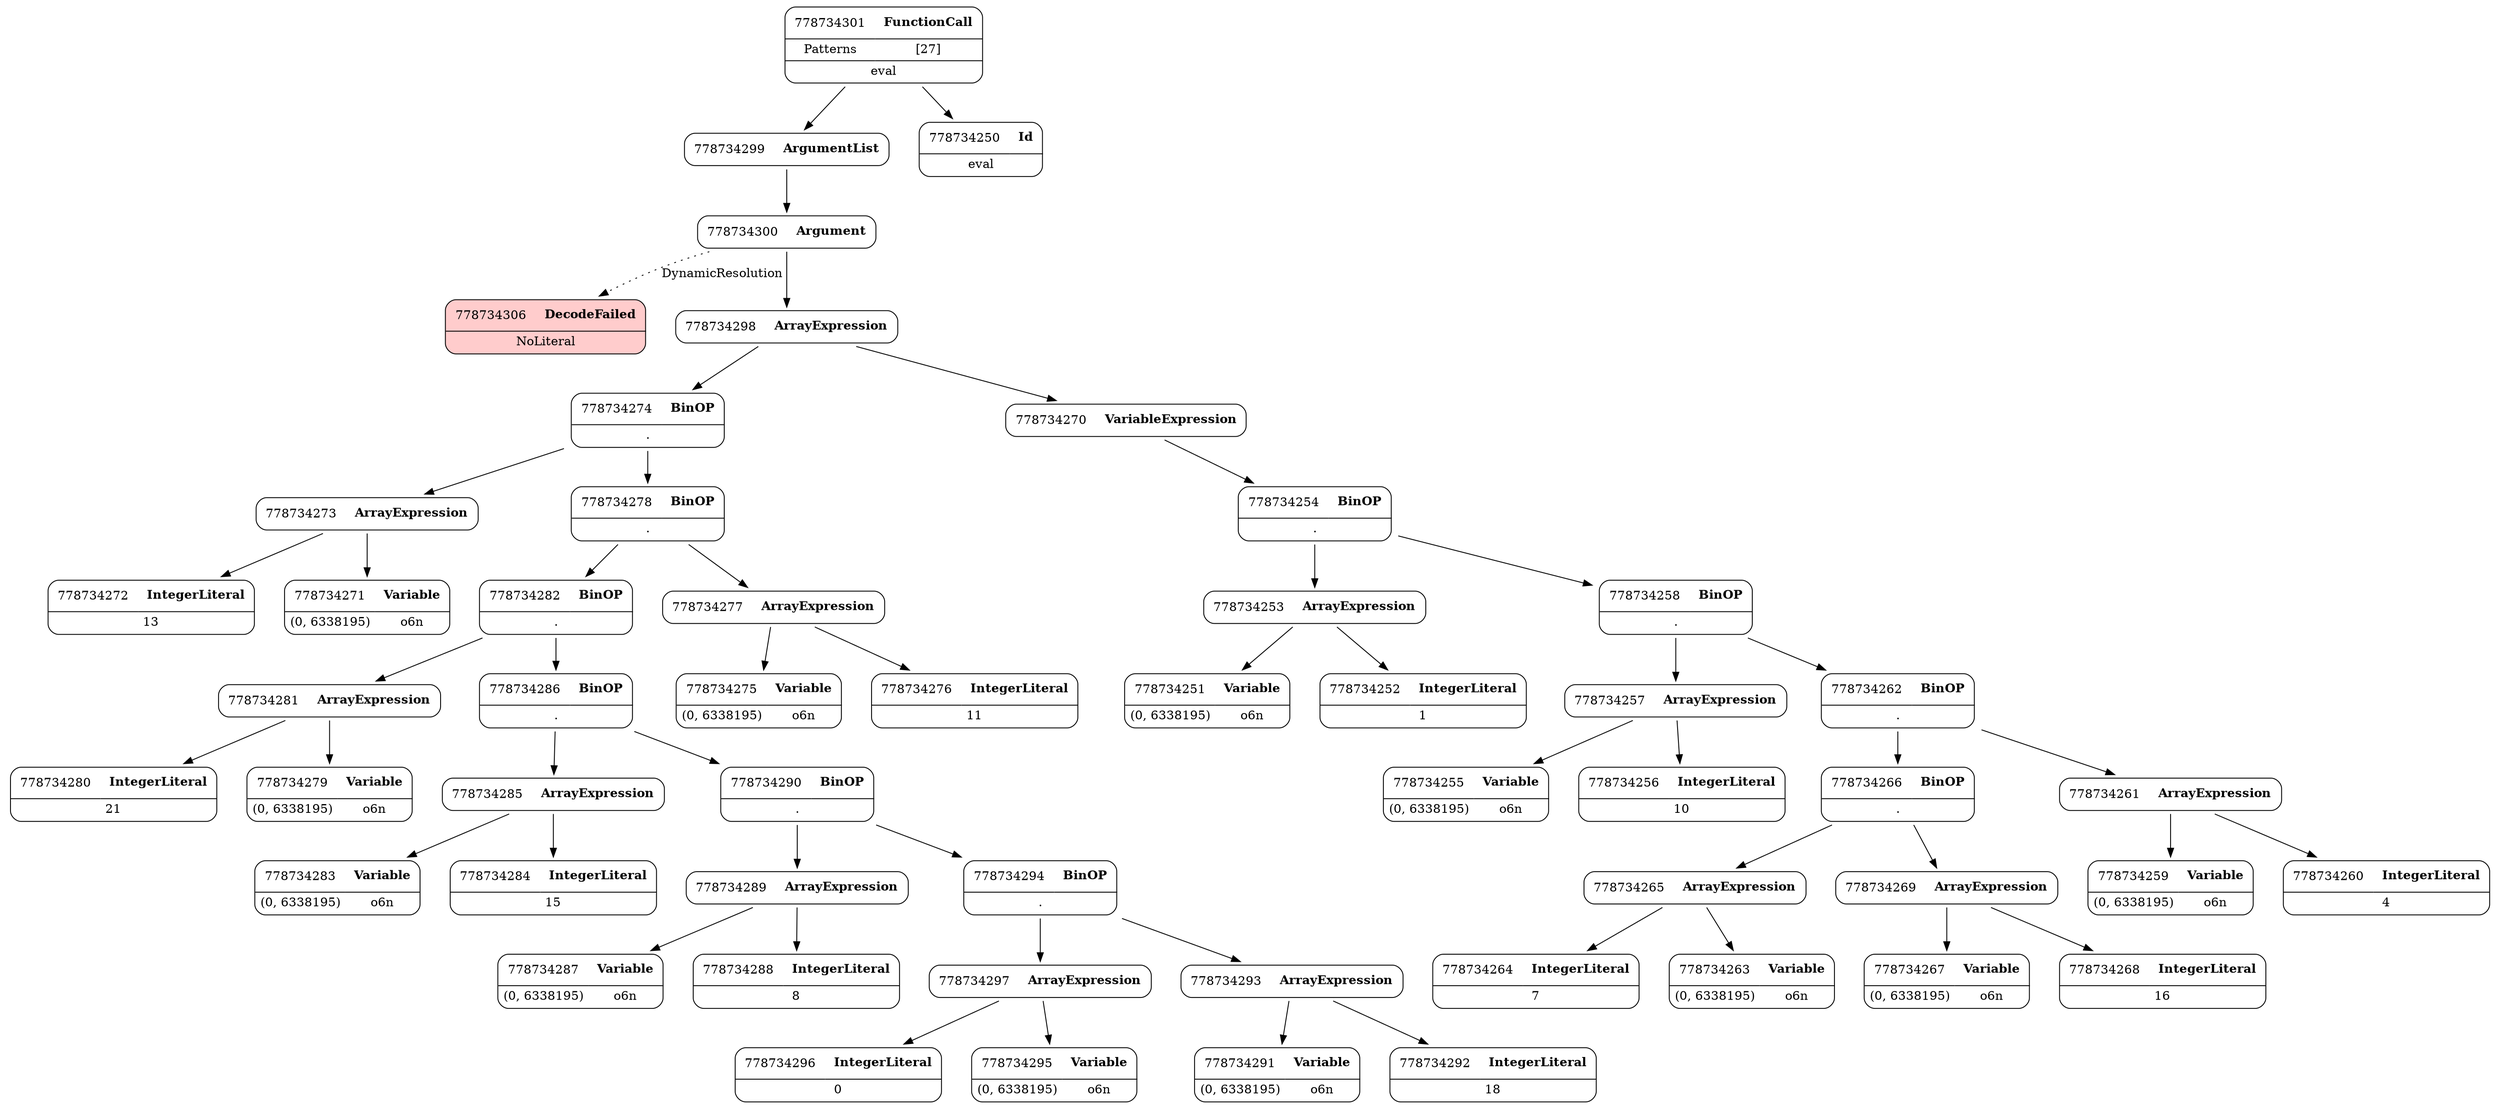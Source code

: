 digraph ast {
node [shape=none];
778734306 [label=<<TABLE border='1' cellspacing='0' cellpadding='10' style='rounded' bgcolor='#FFCCCC' ><TR><TD border='0'>778734306</TD><TD border='0'><B>DecodeFailed</B></TD></TR><HR/><TR><TD border='0' cellpadding='5' colspan='2'>NoLiteral</TD></TR></TABLE>>];
778734282 [label=<<TABLE border='1' cellspacing='0' cellpadding='10' style='rounded' ><TR><TD border='0'>778734282</TD><TD border='0'><B>BinOP</B></TD></TR><HR/><TR><TD border='0' cellpadding='5' colspan='2'>.</TD></TR></TABLE>>];
778734282 -> 778734281 [weight=2];
778734282 -> 778734286 [weight=2];
778734283 [label=<<TABLE border='1' cellspacing='0' cellpadding='10' style='rounded' ><TR><TD border='0'>778734283</TD><TD border='0'><B>Variable</B></TD></TR><HR/><TR><TD border='0' cellpadding='5'>(0, 6338195)</TD><TD border='0' cellpadding='5'>o6n</TD></TR></TABLE>>];
778734280 [label=<<TABLE border='1' cellspacing='0' cellpadding='10' style='rounded' ><TR><TD border='0'>778734280</TD><TD border='0'><B>IntegerLiteral</B></TD></TR><HR/><TR><TD border='0' cellpadding='5' colspan='2'>21</TD></TR></TABLE>>];
778734281 [label=<<TABLE border='1' cellspacing='0' cellpadding='10' style='rounded' ><TR><TD border='0'>778734281</TD><TD border='0'><B>ArrayExpression</B></TD></TR></TABLE>>];
778734281 -> 778734279 [weight=2];
778734281 -> 778734280 [weight=2];
778734286 [label=<<TABLE border='1' cellspacing='0' cellpadding='10' style='rounded' ><TR><TD border='0'>778734286</TD><TD border='0'><B>BinOP</B></TD></TR><HR/><TR><TD border='0' cellpadding='5' colspan='2'>.</TD></TR></TABLE>>];
778734286 -> 778734285 [weight=2];
778734286 -> 778734290 [weight=2];
778734287 [label=<<TABLE border='1' cellspacing='0' cellpadding='10' style='rounded' ><TR><TD border='0'>778734287</TD><TD border='0'><B>Variable</B></TD></TR><HR/><TR><TD border='0' cellpadding='5'>(0, 6338195)</TD><TD border='0' cellpadding='5'>o6n</TD></TR></TABLE>>];
778734284 [label=<<TABLE border='1' cellspacing='0' cellpadding='10' style='rounded' ><TR><TD border='0'>778734284</TD><TD border='0'><B>IntegerLiteral</B></TD></TR><HR/><TR><TD border='0' cellpadding='5' colspan='2'>15</TD></TR></TABLE>>];
778734285 [label=<<TABLE border='1' cellspacing='0' cellpadding='10' style='rounded' ><TR><TD border='0'>778734285</TD><TD border='0'><B>ArrayExpression</B></TD></TR></TABLE>>];
778734285 -> 778734283 [weight=2];
778734285 -> 778734284 [weight=2];
778734274 [label=<<TABLE border='1' cellspacing='0' cellpadding='10' style='rounded' ><TR><TD border='0'>778734274</TD><TD border='0'><B>BinOP</B></TD></TR><HR/><TR><TD border='0' cellpadding='5' colspan='2'>.</TD></TR></TABLE>>];
778734274 -> 778734273 [weight=2];
778734274 -> 778734278 [weight=2];
778734275 [label=<<TABLE border='1' cellspacing='0' cellpadding='10' style='rounded' ><TR><TD border='0'>778734275</TD><TD border='0'><B>Variable</B></TD></TR><HR/><TR><TD border='0' cellpadding='5'>(0, 6338195)</TD><TD border='0' cellpadding='5'>o6n</TD></TR></TABLE>>];
778734272 [label=<<TABLE border='1' cellspacing='0' cellpadding='10' style='rounded' ><TR><TD border='0'>778734272</TD><TD border='0'><B>IntegerLiteral</B></TD></TR><HR/><TR><TD border='0' cellpadding='5' colspan='2'>13</TD></TR></TABLE>>];
778734273 [label=<<TABLE border='1' cellspacing='0' cellpadding='10' style='rounded' ><TR><TD border='0'>778734273</TD><TD border='0'><B>ArrayExpression</B></TD></TR></TABLE>>];
778734273 -> 778734271 [weight=2];
778734273 -> 778734272 [weight=2];
778734278 [label=<<TABLE border='1' cellspacing='0' cellpadding='10' style='rounded' ><TR><TD border='0'>778734278</TD><TD border='0'><B>BinOP</B></TD></TR><HR/><TR><TD border='0' cellpadding='5' colspan='2'>.</TD></TR></TABLE>>];
778734278 -> 778734277 [weight=2];
778734278 -> 778734282 [weight=2];
778734279 [label=<<TABLE border='1' cellspacing='0' cellpadding='10' style='rounded' ><TR><TD border='0'>778734279</TD><TD border='0'><B>Variable</B></TD></TR><HR/><TR><TD border='0' cellpadding='5'>(0, 6338195)</TD><TD border='0' cellpadding='5'>o6n</TD></TR></TABLE>>];
778734276 [label=<<TABLE border='1' cellspacing='0' cellpadding='10' style='rounded' ><TR><TD border='0'>778734276</TD><TD border='0'><B>IntegerLiteral</B></TD></TR><HR/><TR><TD border='0' cellpadding='5' colspan='2'>11</TD></TR></TABLE>>];
778734277 [label=<<TABLE border='1' cellspacing='0' cellpadding='10' style='rounded' ><TR><TD border='0'>778734277</TD><TD border='0'><B>ArrayExpression</B></TD></TR></TABLE>>];
778734277 -> 778734275 [weight=2];
778734277 -> 778734276 [weight=2];
778734298 [label=<<TABLE border='1' cellspacing='0' cellpadding='10' style='rounded' ><TR><TD border='0'>778734298</TD><TD border='0'><B>ArrayExpression</B></TD></TR></TABLE>>];
778734298 -> 778734270 [weight=2];
778734298 -> 778734274 [weight=2];
778734299 [label=<<TABLE border='1' cellspacing='0' cellpadding='10' style='rounded' ><TR><TD border='0'>778734299</TD><TD border='0'><B>ArgumentList</B></TD></TR></TABLE>>];
778734299 -> 778734300 [weight=2];
778734296 [label=<<TABLE border='1' cellspacing='0' cellpadding='10' style='rounded' ><TR><TD border='0'>778734296</TD><TD border='0'><B>IntegerLiteral</B></TD></TR><HR/><TR><TD border='0' cellpadding='5' colspan='2'>0</TD></TR></TABLE>>];
778734297 [label=<<TABLE border='1' cellspacing='0' cellpadding='10' style='rounded' ><TR><TD border='0'>778734297</TD><TD border='0'><B>ArrayExpression</B></TD></TR></TABLE>>];
778734297 -> 778734295 [weight=2];
778734297 -> 778734296 [weight=2];
778734300 [label=<<TABLE border='1' cellspacing='0' cellpadding='10' style='rounded' ><TR><TD border='0'>778734300</TD><TD border='0'><B>Argument</B></TD></TR></TABLE>>];
778734300 -> 778734298 [weight=2];
778734300 -> 778734306 [style=dotted,label=DynamicResolution];
778734301 [label=<<TABLE border='1' cellspacing='0' cellpadding='10' style='rounded' ><TR><TD border='0'>778734301</TD><TD border='0'><B>FunctionCall</B></TD></TR><HR/><TR><TD border='0' cellpadding='5'>Patterns</TD><TD border='0' cellpadding='5'>[27]</TD></TR><HR/><TR><TD border='0' cellpadding='5' colspan='2'>eval</TD></TR></TABLE>>];
778734301 -> 778734250 [weight=2];
778734301 -> 778734299 [weight=2];
778734290 [label=<<TABLE border='1' cellspacing='0' cellpadding='10' style='rounded' ><TR><TD border='0'>778734290</TD><TD border='0'><B>BinOP</B></TD></TR><HR/><TR><TD border='0' cellpadding='5' colspan='2'>.</TD></TR></TABLE>>];
778734290 -> 778734289 [weight=2];
778734290 -> 778734294 [weight=2];
778734291 [label=<<TABLE border='1' cellspacing='0' cellpadding='10' style='rounded' ><TR><TD border='0'>778734291</TD><TD border='0'><B>Variable</B></TD></TR><HR/><TR><TD border='0' cellpadding='5'>(0, 6338195)</TD><TD border='0' cellpadding='5'>o6n</TD></TR></TABLE>>];
778734288 [label=<<TABLE border='1' cellspacing='0' cellpadding='10' style='rounded' ><TR><TD border='0'>778734288</TD><TD border='0'><B>IntegerLiteral</B></TD></TR><HR/><TR><TD border='0' cellpadding='5' colspan='2'>8</TD></TR></TABLE>>];
778734289 [label=<<TABLE border='1' cellspacing='0' cellpadding='10' style='rounded' ><TR><TD border='0'>778734289</TD><TD border='0'><B>ArrayExpression</B></TD></TR></TABLE>>];
778734289 -> 778734287 [weight=2];
778734289 -> 778734288 [weight=2];
778734294 [label=<<TABLE border='1' cellspacing='0' cellpadding='10' style='rounded' ><TR><TD border='0'>778734294</TD><TD border='0'><B>BinOP</B></TD></TR><HR/><TR><TD border='0' cellpadding='5' colspan='2'>.</TD></TR></TABLE>>];
778734294 -> 778734293 [weight=2];
778734294 -> 778734297 [weight=2];
778734295 [label=<<TABLE border='1' cellspacing='0' cellpadding='10' style='rounded' ><TR><TD border='0'>778734295</TD><TD border='0'><B>Variable</B></TD></TR><HR/><TR><TD border='0' cellpadding='5'>(0, 6338195)</TD><TD border='0' cellpadding='5'>o6n</TD></TR></TABLE>>];
778734292 [label=<<TABLE border='1' cellspacing='0' cellpadding='10' style='rounded' ><TR><TD border='0'>778734292</TD><TD border='0'><B>IntegerLiteral</B></TD></TR><HR/><TR><TD border='0' cellpadding='5' colspan='2'>18</TD></TR></TABLE>>];
778734293 [label=<<TABLE border='1' cellspacing='0' cellpadding='10' style='rounded' ><TR><TD border='0'>778734293</TD><TD border='0'><B>ArrayExpression</B></TD></TR></TABLE>>];
778734293 -> 778734291 [weight=2];
778734293 -> 778734292 [weight=2];
778734250 [label=<<TABLE border='1' cellspacing='0' cellpadding='10' style='rounded' ><TR><TD border='0'>778734250</TD><TD border='0'><B>Id</B></TD></TR><HR/><TR><TD border='0' cellpadding='5' colspan='2'>eval</TD></TR></TABLE>>];
778734251 [label=<<TABLE border='1' cellspacing='0' cellpadding='10' style='rounded' ><TR><TD border='0'>778734251</TD><TD border='0'><B>Variable</B></TD></TR><HR/><TR><TD border='0' cellpadding='5'>(0, 6338195)</TD><TD border='0' cellpadding='5'>o6n</TD></TR></TABLE>>];
778734254 [label=<<TABLE border='1' cellspacing='0' cellpadding='10' style='rounded' ><TR><TD border='0'>778734254</TD><TD border='0'><B>BinOP</B></TD></TR><HR/><TR><TD border='0' cellpadding='5' colspan='2'>.</TD></TR></TABLE>>];
778734254 -> 778734253 [weight=2];
778734254 -> 778734258 [weight=2];
778734255 [label=<<TABLE border='1' cellspacing='0' cellpadding='10' style='rounded' ><TR><TD border='0'>778734255</TD><TD border='0'><B>Variable</B></TD></TR><HR/><TR><TD border='0' cellpadding='5'>(0, 6338195)</TD><TD border='0' cellpadding='5'>o6n</TD></TR></TABLE>>];
778734252 [label=<<TABLE border='1' cellspacing='0' cellpadding='10' style='rounded' ><TR><TD border='0'>778734252</TD><TD border='0'><B>IntegerLiteral</B></TD></TR><HR/><TR><TD border='0' cellpadding='5' colspan='2'>1</TD></TR></TABLE>>];
778734253 [label=<<TABLE border='1' cellspacing='0' cellpadding='10' style='rounded' ><TR><TD border='0'>778734253</TD><TD border='0'><B>ArrayExpression</B></TD></TR></TABLE>>];
778734253 -> 778734251 [weight=2];
778734253 -> 778734252 [weight=2];
778734266 [label=<<TABLE border='1' cellspacing='0' cellpadding='10' style='rounded' ><TR><TD border='0'>778734266</TD><TD border='0'><B>BinOP</B></TD></TR><HR/><TR><TD border='0' cellpadding='5' colspan='2'>.</TD></TR></TABLE>>];
778734266 -> 778734265 [weight=2];
778734266 -> 778734269 [weight=2];
778734267 [label=<<TABLE border='1' cellspacing='0' cellpadding='10' style='rounded' ><TR><TD border='0'>778734267</TD><TD border='0'><B>Variable</B></TD></TR><HR/><TR><TD border='0' cellpadding='5'>(0, 6338195)</TD><TD border='0' cellpadding='5'>o6n</TD></TR></TABLE>>];
778734264 [label=<<TABLE border='1' cellspacing='0' cellpadding='10' style='rounded' ><TR><TD border='0'>778734264</TD><TD border='0'><B>IntegerLiteral</B></TD></TR><HR/><TR><TD border='0' cellpadding='5' colspan='2'>7</TD></TR></TABLE>>];
778734265 [label=<<TABLE border='1' cellspacing='0' cellpadding='10' style='rounded' ><TR><TD border='0'>778734265</TD><TD border='0'><B>ArrayExpression</B></TD></TR></TABLE>>];
778734265 -> 778734263 [weight=2];
778734265 -> 778734264 [weight=2];
778734270 [label=<<TABLE border='1' cellspacing='0' cellpadding='10' style='rounded' ><TR><TD border='0'>778734270</TD><TD border='0'><B>VariableExpression</B></TD></TR></TABLE>>];
778734270 -> 778734254 [weight=2];
778734271 [label=<<TABLE border='1' cellspacing='0' cellpadding='10' style='rounded' ><TR><TD border='0'>778734271</TD><TD border='0'><B>Variable</B></TD></TR><HR/><TR><TD border='0' cellpadding='5'>(0, 6338195)</TD><TD border='0' cellpadding='5'>o6n</TD></TR></TABLE>>];
778734268 [label=<<TABLE border='1' cellspacing='0' cellpadding='10' style='rounded' ><TR><TD border='0'>778734268</TD><TD border='0'><B>IntegerLiteral</B></TD></TR><HR/><TR><TD border='0' cellpadding='5' colspan='2'>16</TD></TR></TABLE>>];
778734269 [label=<<TABLE border='1' cellspacing='0' cellpadding='10' style='rounded' ><TR><TD border='0'>778734269</TD><TD border='0'><B>ArrayExpression</B></TD></TR></TABLE>>];
778734269 -> 778734267 [weight=2];
778734269 -> 778734268 [weight=2];
778734258 [label=<<TABLE border='1' cellspacing='0' cellpadding='10' style='rounded' ><TR><TD border='0'>778734258</TD><TD border='0'><B>BinOP</B></TD></TR><HR/><TR><TD border='0' cellpadding='5' colspan='2'>.</TD></TR></TABLE>>];
778734258 -> 778734257 [weight=2];
778734258 -> 778734262 [weight=2];
778734259 [label=<<TABLE border='1' cellspacing='0' cellpadding='10' style='rounded' ><TR><TD border='0'>778734259</TD><TD border='0'><B>Variable</B></TD></TR><HR/><TR><TD border='0' cellpadding='5'>(0, 6338195)</TD><TD border='0' cellpadding='5'>o6n</TD></TR></TABLE>>];
778734256 [label=<<TABLE border='1' cellspacing='0' cellpadding='10' style='rounded' ><TR><TD border='0'>778734256</TD><TD border='0'><B>IntegerLiteral</B></TD></TR><HR/><TR><TD border='0' cellpadding='5' colspan='2'>10</TD></TR></TABLE>>];
778734257 [label=<<TABLE border='1' cellspacing='0' cellpadding='10' style='rounded' ><TR><TD border='0'>778734257</TD><TD border='0'><B>ArrayExpression</B></TD></TR></TABLE>>];
778734257 -> 778734255 [weight=2];
778734257 -> 778734256 [weight=2];
778734262 [label=<<TABLE border='1' cellspacing='0' cellpadding='10' style='rounded' ><TR><TD border='0'>778734262</TD><TD border='0'><B>BinOP</B></TD></TR><HR/><TR><TD border='0' cellpadding='5' colspan='2'>.</TD></TR></TABLE>>];
778734262 -> 778734261 [weight=2];
778734262 -> 778734266 [weight=2];
778734263 [label=<<TABLE border='1' cellspacing='0' cellpadding='10' style='rounded' ><TR><TD border='0'>778734263</TD><TD border='0'><B>Variable</B></TD></TR><HR/><TR><TD border='0' cellpadding='5'>(0, 6338195)</TD><TD border='0' cellpadding='5'>o6n</TD></TR></TABLE>>];
778734260 [label=<<TABLE border='1' cellspacing='0' cellpadding='10' style='rounded' ><TR><TD border='0'>778734260</TD><TD border='0'><B>IntegerLiteral</B></TD></TR><HR/><TR><TD border='0' cellpadding='5' colspan='2'>4</TD></TR></TABLE>>];
778734261 [label=<<TABLE border='1' cellspacing='0' cellpadding='10' style='rounded' ><TR><TD border='0'>778734261</TD><TD border='0'><B>ArrayExpression</B></TD></TR></TABLE>>];
778734261 -> 778734259 [weight=2];
778734261 -> 778734260 [weight=2];
}
